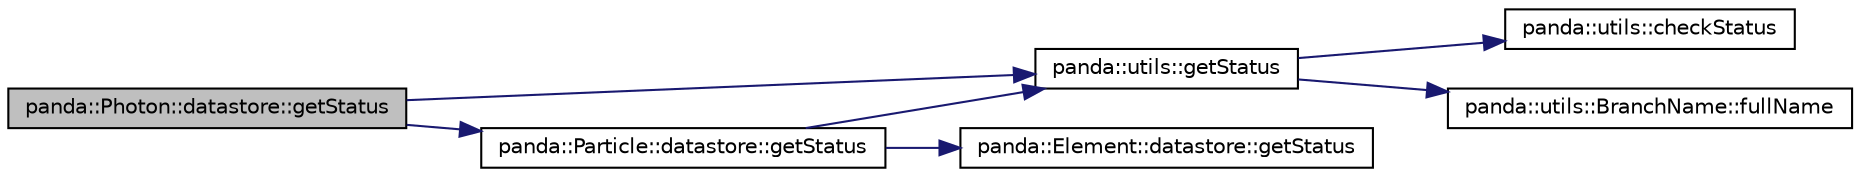 digraph G
{
  edge [fontname="Helvetica",fontsize="10",labelfontname="Helvetica",labelfontsize="10"];
  node [fontname="Helvetica",fontsize="10",shape=record];
  rankdir=LR;
  Node1 [label="panda::Photon::datastore::getStatus",height=0.2,width=0.4,color="black", fillcolor="grey75", style="filled" fontcolor="black"];
  Node1 -> Node2 [color="midnightblue",fontsize="10",style="solid"];
  Node2 [label="panda::utils::getStatus",height=0.2,width=0.4,color="black", fillcolor="white", style="filled",URL="$namespacepanda_1_1utils.html#a8928c2bd486eae6103c33618c6eb4e80",tooltip="Get the status of a branch."];
  Node2 -> Node3 [color="midnightblue",fontsize="10",style="solid"];
  Node3 [label="panda::utils::checkStatus",height=0.2,width=0.4,color="black", fillcolor="white", style="filled",URL="$namespacepanda_1_1utils.html#aafa411773a4b0ee829d99e6e5a0abdcd",tooltip="Check status of a branch."];
  Node2 -> Node4 [color="midnightblue",fontsize="10",style="solid"];
  Node4 [label="panda::utils::BranchName::fullName",height=0.2,width=0.4,color="black", fillcolor="white", style="filled",URL="$classpanda_1_1utils_1_1BranchName.html#a13958ff4a9d554d2c057c600b4f70412",tooltip="Prepend the branch name with &lt;objName.&gt;."];
  Node1 -> Node5 [color="midnightblue",fontsize="10",style="solid"];
  Node5 [label="panda::Particle::datastore::getStatus",height=0.2,width=0.4,color="black", fillcolor="white", style="filled",URL="$structpanda_1_1Particle_1_1datastore.html#a09e5a80068f06d0d2118c2596258b8e3"];
  Node5 -> Node2 [color="midnightblue",fontsize="10",style="solid"];
  Node5 -> Node6 [color="midnightblue",fontsize="10",style="solid"];
  Node6 [label="panda::Element::datastore::getStatus",height=0.2,width=0.4,color="black", fillcolor="white", style="filled",URL="$structpanda_1_1Element_1_1datastore.html#a9f9eb1f7611bc73f10a010a149d17a15"];
}
